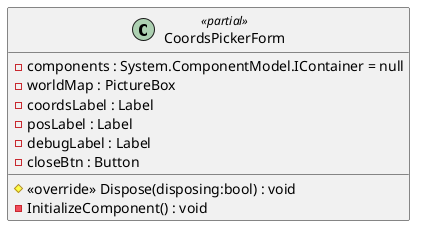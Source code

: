 @startuml
class CoordsPickerForm <<partial>> {
    - components : System.ComponentModel.IContainer = null
    # <<override>> Dispose(disposing:bool) : void
    - InitializeComponent() : void
    - worldMap : PictureBox
    - coordsLabel : Label
    - posLabel : Label
    - debugLabel : Label
    - closeBtn : Button
}
@enduml
